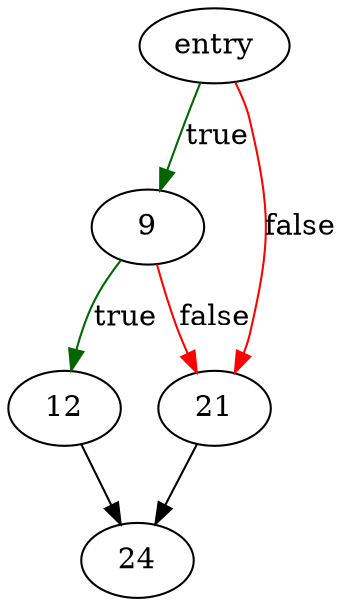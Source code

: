 digraph "SHA3Init" {
	// Node definitions.
	2 [label=entry];
	9;
	12;
	21;
	24;

	// Edge definitions.
	2 -> 9 [
		color=darkgreen
		label=true
	];
	2 -> 21 [
		color=red
		label=false
	];
	9 -> 12 [
		color=darkgreen
		label=true
	];
	9 -> 21 [
		color=red
		label=false
	];
	12 -> 24;
	21 -> 24;
}